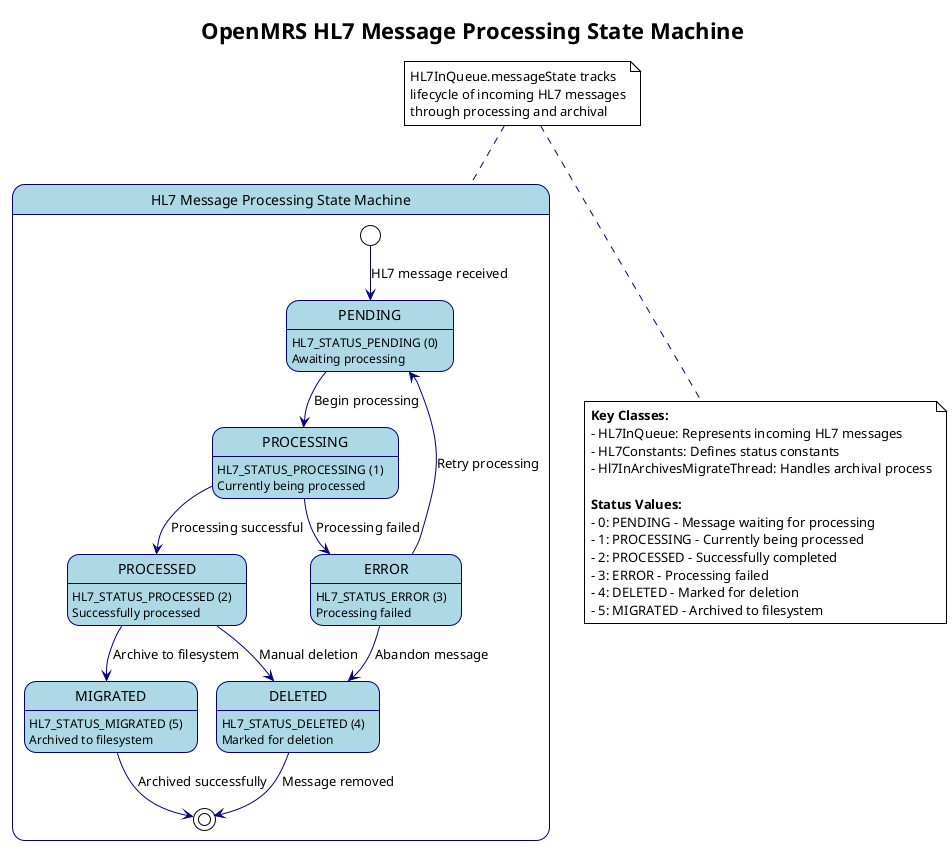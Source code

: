 @startuml HL7 Message Processing State Machine
!theme plain
skinparam backgroundColor white
skinparam state {
  BackgroundColor lightblue
  BorderColor navy
  ArrowColor navy
}

title OpenMRS HL7 Message Processing State Machine

state "HL7 Message Processing State Machine" as HL7 {
  state PENDING : HL7_STATUS_PENDING (0)\nAwaiting processing
  state PROCESSING : HL7_STATUS_PROCESSING (1)\nCurrently being processed
  state PROCESSED : HL7_STATUS_PROCESSED (2)\nSuccessfully processed
  state ERROR : HL7_STATUS_ERROR (3)\nProcessing failed
  state DELETED : HL7_STATUS_DELETED (4)\nMarked for deletion
  state MIGRATED : HL7_STATUS_MIGRATED (5)\nArchived to filesystem
  
  [*] --> PENDING : HL7 message received
  PENDING --> PROCESSING : Begin processing
  PROCESSING --> PROCESSED : Processing successful
  PROCESSING --> ERROR : Processing failed
  ERROR --> PENDING : Retry processing
  ERROR --> DELETED : Abandon message
  PROCESSED --> MIGRATED : Archive to filesystem
  PROCESSED --> DELETED : Manual deletion
  MIGRATED --> [*] : Archived successfully
  DELETED --> [*] : Message removed
}

note top of HL7 : HL7InQueue.messageState tracks\nlifecycle of incoming HL7 messages\nthrough processing and archival

note bottom : **Key Classes:**\n- HL7InQueue: Represents incoming HL7 messages\n- HL7Constants: Defines status constants\n- Hl7InArchivesMigrateThread: Handles archival process\n\n**Status Values:**\n- 0: PENDING - Message waiting for processing\n- 1: PROCESSING - Currently being processed\n- 2: PROCESSED - Successfully completed\n- 3: ERROR - Processing failed\n- 4: DELETED - Marked for deletion\n- 5: MIGRATED - Archived to filesystem

@enduml
